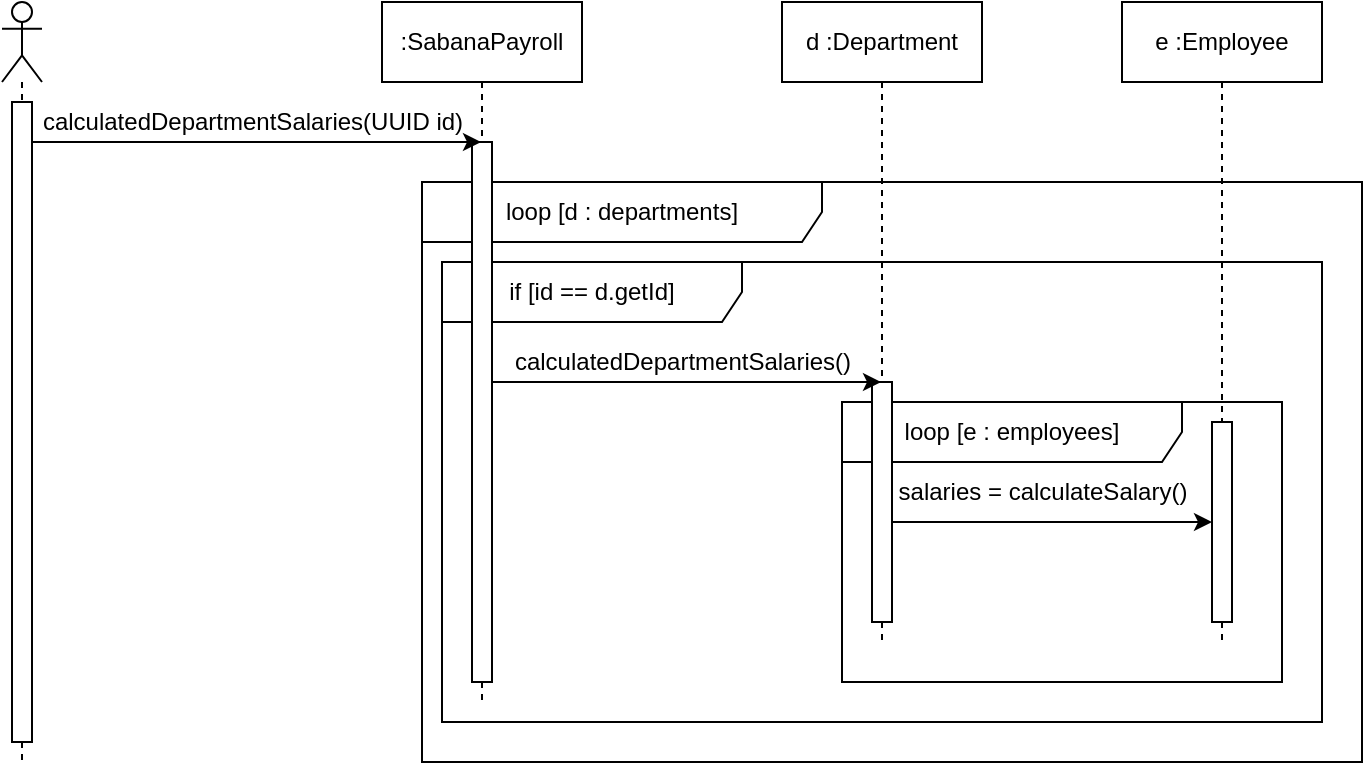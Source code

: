 <mxfile version="14.5.1" type="device"><diagram id="nSVNokEM8v7deCnyN-dG" name="Page-1"><mxGraphModel dx="1422" dy="705" grid="1" gridSize="10" guides="1" tooltips="1" connect="1" arrows="1" fold="1" page="1" pageScale="1" pageWidth="827" pageHeight="1169" math="0" shadow="0"><root><mxCell id="0"/><mxCell id="1" parent="0"/><mxCell id="vFlJhkY3Yl8rpGHsgKUG-5" value="loop [d : departments]" style="shape=umlFrame;whiteSpace=wrap;html=1;width=200;height=30;" vertex="1" parent="1"><mxGeometry x="260" y="130" width="470" height="290" as="geometry"/></mxCell><mxCell id="vFlJhkY3Yl8rpGHsgKUG-6" value="if [id == d.getId]" style="shape=umlFrame;whiteSpace=wrap;html=1;width=150;height=30;" vertex="1" parent="1"><mxGeometry x="270" y="170" width="440" height="230" as="geometry"/></mxCell><mxCell id="vFlJhkY3Yl8rpGHsgKUG-7" value="loop [e : employees]" style="shape=umlFrame;whiteSpace=wrap;html=1;width=170;height=30;" vertex="1" parent="1"><mxGeometry x="470" y="240" width="220" height="140" as="geometry"/></mxCell><mxCell id="aXvcSZseiBJRwPIPMaix-1" value="" style="shape=umlLifeline;participant=umlActor;perimeter=lifelinePerimeter;whiteSpace=wrap;html=1;container=1;collapsible=0;recursiveResize=0;verticalAlign=top;spacingTop=36;outlineConnect=0;" parent="1" vertex="1"><mxGeometry x="50" y="40" width="20" height="380" as="geometry"/></mxCell><mxCell id="aXvcSZseiBJRwPIPMaix-7" value="" style="html=1;points=[];perimeter=orthogonalPerimeter;" parent="aXvcSZseiBJRwPIPMaix-1" vertex="1"><mxGeometry x="5" y="50" width="10" height="320" as="geometry"/></mxCell><mxCell id="aXvcSZseiBJRwPIPMaix-6" value=":SabanaPayroll" style="shape=umlLifeline;perimeter=lifelinePerimeter;whiteSpace=wrap;html=1;container=1;collapsible=0;recursiveResize=0;outlineConnect=0;" parent="1" vertex="1"><mxGeometry x="240" y="40" width="100" height="350" as="geometry"/></mxCell><mxCell id="aXvcSZseiBJRwPIPMaix-9" value="" style="html=1;points=[];perimeter=orthogonalPerimeter;" parent="aXvcSZseiBJRwPIPMaix-6" vertex="1"><mxGeometry x="45" y="70" width="10" height="270" as="geometry"/></mxCell><mxCell id="aXvcSZseiBJRwPIPMaix-10" value="" style="edgeStyle=orthogonalEdgeStyle;rounded=0;orthogonalLoop=1;jettySize=auto;html=1;" parent="1" source="aXvcSZseiBJRwPIPMaix-7" target="aXvcSZseiBJRwPIPMaix-6" edge="1"><mxGeometry relative="1" as="geometry"><Array as="points"><mxPoint x="150" y="110"/><mxPoint x="150" y="110"/></Array></mxGeometry></mxCell><mxCell id="aXvcSZseiBJRwPIPMaix-12" value="calculatedDepartmentSalaries(UUID id)" style="text;html=1;align=center;verticalAlign=middle;resizable=0;points=[];autosize=1;" parent="1" vertex="1"><mxGeometry x="60" y="90" width="230" height="20" as="geometry"/></mxCell><mxCell id="aXvcSZseiBJRwPIPMaix-13" value="d :Department" style="shape=umlLifeline;perimeter=lifelinePerimeter;whiteSpace=wrap;html=1;container=1;collapsible=0;recursiveResize=0;outlineConnect=0;" parent="1" vertex="1"><mxGeometry x="440" y="40" width="100" height="320" as="geometry"/></mxCell><mxCell id="aXvcSZseiBJRwPIPMaix-14" value="" style="html=1;points=[];perimeter=orthogonalPerimeter;" parent="aXvcSZseiBJRwPIPMaix-13" vertex="1"><mxGeometry x="45" y="190" width="10" height="120" as="geometry"/></mxCell><mxCell id="aXvcSZseiBJRwPIPMaix-15" style="edgeStyle=orthogonalEdgeStyle;rounded=0;orthogonalLoop=1;jettySize=auto;html=1;" parent="1" source="aXvcSZseiBJRwPIPMaix-9" target="aXvcSZseiBJRwPIPMaix-13" edge="1"><mxGeometry relative="1" as="geometry"><Array as="points"><mxPoint x="390" y="230"/><mxPoint x="390" y="230"/></Array></mxGeometry></mxCell><mxCell id="aXvcSZseiBJRwPIPMaix-16" value="calculatedDepartmentSalaries()" style="text;html=1;align=center;verticalAlign=middle;resizable=0;points=[];autosize=1;" parent="1" vertex="1"><mxGeometry x="300" y="210" width="180" height="20" as="geometry"/></mxCell><mxCell id="vFlJhkY3Yl8rpGHsgKUG-1" value="e :Employee" style="shape=umlLifeline;perimeter=lifelinePerimeter;whiteSpace=wrap;html=1;container=1;collapsible=0;recursiveResize=0;outlineConnect=0;" vertex="1" parent="1"><mxGeometry x="610" y="40" width="100" height="320" as="geometry"/></mxCell><mxCell id="vFlJhkY3Yl8rpGHsgKUG-2" value="" style="html=1;points=[];perimeter=orthogonalPerimeter;" vertex="1" parent="vFlJhkY3Yl8rpGHsgKUG-1"><mxGeometry x="45" y="210" width="10" height="100" as="geometry"/></mxCell><mxCell id="vFlJhkY3Yl8rpGHsgKUG-3" style="edgeStyle=orthogonalEdgeStyle;rounded=0;orthogonalLoop=1;jettySize=auto;html=1;" edge="1" parent="1" source="aXvcSZseiBJRwPIPMaix-14" target="vFlJhkY3Yl8rpGHsgKUG-2"><mxGeometry relative="1" as="geometry"><Array as="points"><mxPoint x="570" y="300"/><mxPoint x="570" y="300"/></Array></mxGeometry></mxCell><mxCell id="vFlJhkY3Yl8rpGHsgKUG-4" value="salaries = calculateSalary()" style="text;html=1;align=center;verticalAlign=middle;resizable=0;points=[];autosize=1;" vertex="1" parent="1"><mxGeometry x="490" y="275" width="160" height="20" as="geometry"/></mxCell></root></mxGraphModel></diagram></mxfile>